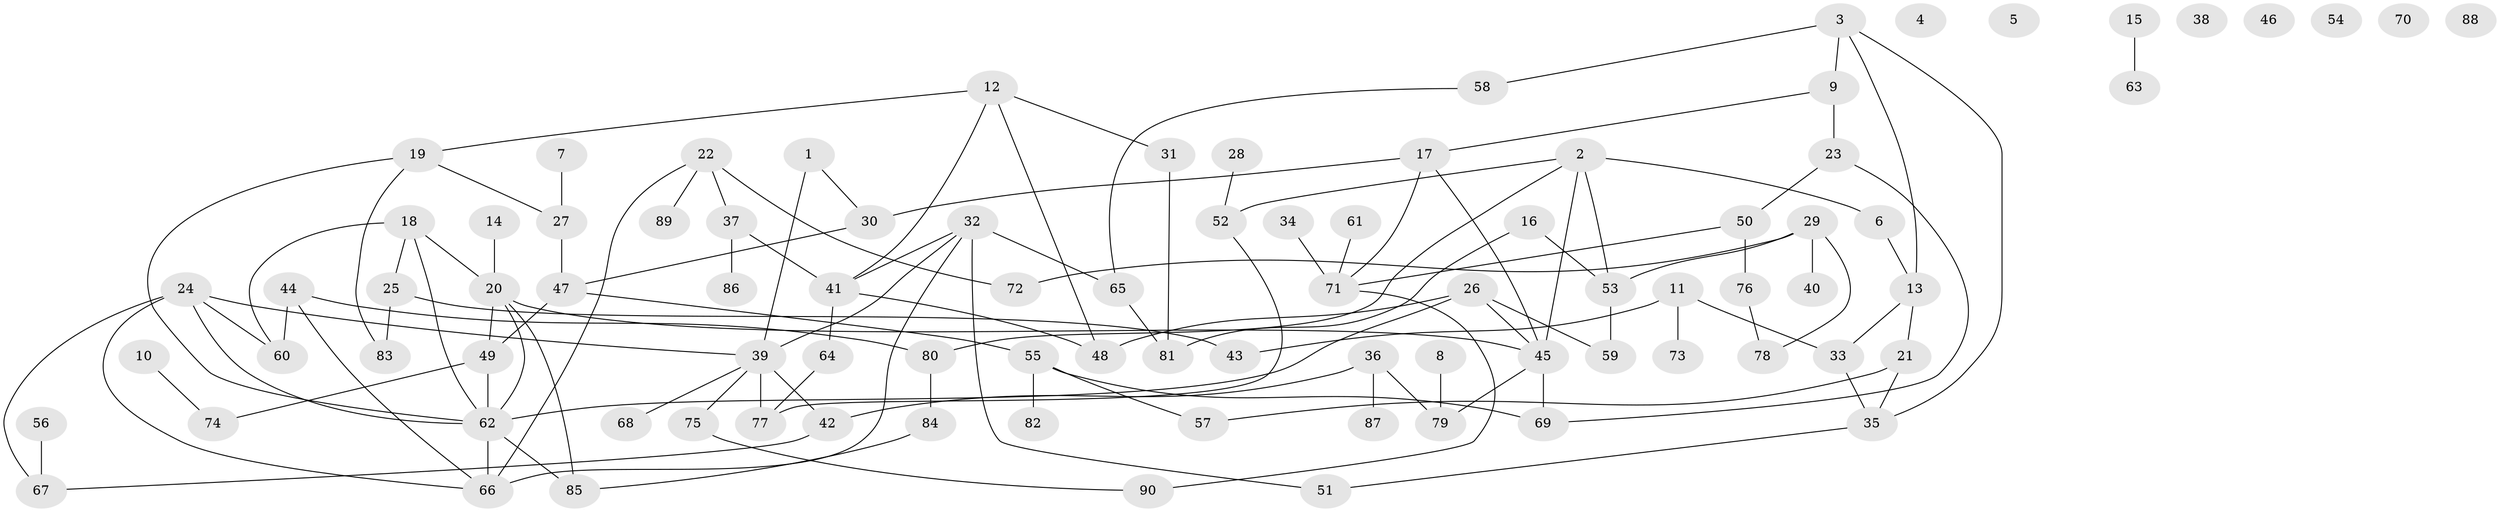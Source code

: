 // Generated by graph-tools (version 1.1) at 2025/40/03/09/25 04:40:09]
// undirected, 90 vertices, 119 edges
graph export_dot {
graph [start="1"]
  node [color=gray90,style=filled];
  1;
  2;
  3;
  4;
  5;
  6;
  7;
  8;
  9;
  10;
  11;
  12;
  13;
  14;
  15;
  16;
  17;
  18;
  19;
  20;
  21;
  22;
  23;
  24;
  25;
  26;
  27;
  28;
  29;
  30;
  31;
  32;
  33;
  34;
  35;
  36;
  37;
  38;
  39;
  40;
  41;
  42;
  43;
  44;
  45;
  46;
  47;
  48;
  49;
  50;
  51;
  52;
  53;
  54;
  55;
  56;
  57;
  58;
  59;
  60;
  61;
  62;
  63;
  64;
  65;
  66;
  67;
  68;
  69;
  70;
  71;
  72;
  73;
  74;
  75;
  76;
  77;
  78;
  79;
  80;
  81;
  82;
  83;
  84;
  85;
  86;
  87;
  88;
  89;
  90;
  1 -- 30;
  1 -- 39;
  2 -- 6;
  2 -- 45;
  2 -- 52;
  2 -- 53;
  2 -- 80;
  3 -- 9;
  3 -- 13;
  3 -- 35;
  3 -- 58;
  6 -- 13;
  7 -- 27;
  8 -- 79;
  9 -- 17;
  9 -- 23;
  10 -- 74;
  11 -- 33;
  11 -- 43;
  11 -- 73;
  12 -- 19;
  12 -- 31;
  12 -- 41;
  12 -- 48;
  13 -- 21;
  13 -- 33;
  14 -- 20;
  15 -- 63;
  16 -- 53;
  16 -- 81;
  17 -- 30;
  17 -- 45;
  17 -- 71;
  18 -- 20;
  18 -- 25;
  18 -- 60;
  18 -- 62;
  19 -- 27;
  19 -- 62;
  19 -- 83;
  20 -- 45;
  20 -- 49;
  20 -- 62;
  20 -- 85;
  21 -- 35;
  21 -- 57;
  22 -- 37;
  22 -- 66;
  22 -- 72;
  22 -- 89;
  23 -- 50;
  23 -- 69;
  24 -- 39;
  24 -- 60;
  24 -- 62;
  24 -- 66;
  24 -- 67;
  25 -- 43;
  25 -- 83;
  26 -- 45;
  26 -- 48;
  26 -- 59;
  26 -- 62;
  27 -- 47;
  28 -- 52;
  29 -- 40;
  29 -- 53;
  29 -- 72;
  29 -- 78;
  30 -- 47;
  31 -- 81;
  32 -- 39;
  32 -- 41;
  32 -- 51;
  32 -- 65;
  32 -- 66;
  33 -- 35;
  34 -- 71;
  35 -- 51;
  36 -- 42;
  36 -- 79;
  36 -- 87;
  37 -- 41;
  37 -- 86;
  39 -- 42;
  39 -- 68;
  39 -- 75;
  39 -- 77;
  41 -- 48;
  41 -- 64;
  42 -- 67;
  44 -- 60;
  44 -- 66;
  44 -- 80;
  45 -- 69;
  45 -- 79;
  47 -- 49;
  47 -- 55;
  49 -- 62;
  49 -- 74;
  50 -- 71;
  50 -- 76;
  52 -- 77;
  53 -- 59;
  55 -- 57;
  55 -- 69;
  55 -- 82;
  56 -- 67;
  58 -- 65;
  61 -- 71;
  62 -- 66;
  62 -- 85;
  64 -- 77;
  65 -- 81;
  71 -- 90;
  75 -- 90;
  76 -- 78;
  80 -- 84;
  84 -- 85;
}
